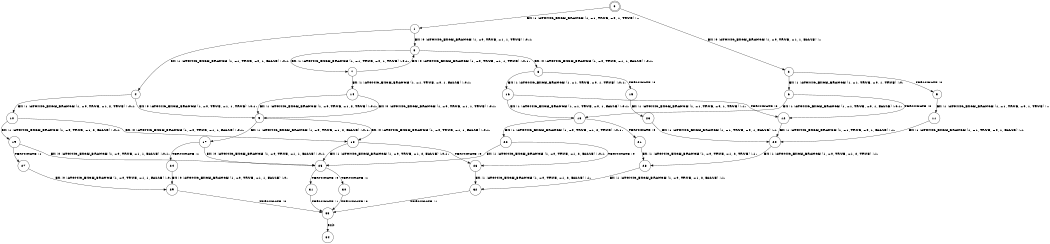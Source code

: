digraph BCG {
size = "7, 10.5";
center = TRUE;
node [shape = circle];
0 [peripheries = 2];
0 -> 1 [label = "EX !1 !ATOMIC_EXCH_BRANCH (1, +1, TRUE, +0, 1, TRUE) !::"];
0 -> 2 [label = "EX !0 !ATOMIC_EXCH_BRANCH (1, +0, TRUE, +1, 1, FALSE) !::"];
1 -> 3 [label = "EX !0 !ATOMIC_EXCH_BRANCH (1, +0, TRUE, +1, 1, TRUE) !:0:1:"];
1 -> 4 [label = "EX !1 !ATOMIC_EXCH_BRANCH (1, +1, TRUE, +0, 1, FALSE) !:0:1:"];
2 -> 5 [label = "TERMINATE !0"];
2 -> 6 [label = "EX !1 !ATOMIC_EXCH_BRANCH (1, +1, TRUE, +0, 1, TRUE) !:0:"];
3 -> 7 [label = "EX !1 !ATOMIC_EXCH_BRANCH (1, +1, TRUE, +0, 1, TRUE) !:0:1:"];
3 -> 8 [label = "EX !0 !ATOMIC_EXCH_BRANCH (1, +0, TRUE, +1, 1, FALSE) !:0:1:"];
4 -> 9 [label = "EX !0 !ATOMIC_EXCH_BRANCH (1, +0, TRUE, +1, 1, TRUE) !:0:1:"];
4 -> 10 [label = "EX !1 !ATOMIC_EXCH_BRANCH (1, +0, TRUE, +1, 2, TRUE) !:0:1:"];
5 -> 11 [label = "EX !1 !ATOMIC_EXCH_BRANCH (1, +1, TRUE, +0, 1, TRUE) !::"];
6 -> 12 [label = "TERMINATE !0"];
6 -> 13 [label = "EX !1 !ATOMIC_EXCH_BRANCH (1, +1, TRUE, +0, 1, FALSE) !:0:1:"];
7 -> 14 [label = "EX !1 !ATOMIC_EXCH_BRANCH (1, +1, TRUE, +0, 1, FALSE) !:0:1:"];
7 -> 3 [label = "EX !0 !ATOMIC_EXCH_BRANCH (1, +0, TRUE, +1, 1, TRUE) !:0:1:"];
8 -> 15 [label = "TERMINATE !0"];
8 -> 16 [label = "EX !1 !ATOMIC_EXCH_BRANCH (1, +1, TRUE, +0, 1, TRUE) !:0:1:"];
9 -> 17 [label = "EX !1 !ATOMIC_EXCH_BRANCH (1, +0, TRUE, +1, 2, FALSE) !:0:1:"];
9 -> 18 [label = "EX !0 !ATOMIC_EXCH_BRANCH (1, +0, TRUE, +1, 1, FALSE) !:0:1:"];
10 -> 18 [label = "EX !0 !ATOMIC_EXCH_BRANCH (1, +0, TRUE, +1, 1, FALSE) !:0:1:"];
10 -> 19 [label = "EX !1 !ATOMIC_EXCH_BRANCH (1, +0, TRUE, +1, 2, FALSE) !:0:1:"];
11 -> 20 [label = "EX !1 !ATOMIC_EXCH_BRANCH (1, +1, TRUE, +0, 1, FALSE) !:1:"];
12 -> 20 [label = "EX !1 !ATOMIC_EXCH_BRANCH (1, +1, TRUE, +0, 1, FALSE) !:1:"];
13 -> 21 [label = "TERMINATE !0"];
13 -> 22 [label = "EX !1 !ATOMIC_EXCH_BRANCH (1, +0, TRUE, +1, 2, TRUE) !:0:1:"];
14 -> 9 [label = "EX !1 !ATOMIC_EXCH_BRANCH (1, +0, TRUE, +1, 2, TRUE) !:0:1:"];
14 -> 9 [label = "EX !0 !ATOMIC_EXCH_BRANCH (1, +0, TRUE, +1, 1, TRUE) !:0:1:"];
15 -> 23 [label = "EX !1 !ATOMIC_EXCH_BRANCH (1, +1, TRUE, +0, 1, TRUE) !:1:"];
16 -> 12 [label = "TERMINATE !0"];
16 -> 13 [label = "EX !1 !ATOMIC_EXCH_BRANCH (1, +1, TRUE, +0, 1, FALSE) !:0:1:"];
17 -> 24 [label = "TERMINATE !1"];
17 -> 25 [label = "EX !0 !ATOMIC_EXCH_BRANCH (1, +0, TRUE, +1, 1, FALSE) !:0:1:"];
18 -> 26 [label = "TERMINATE !0"];
18 -> 25 [label = "EX !1 !ATOMIC_EXCH_BRANCH (1, +0, TRUE, +1, 2, FALSE) !:0:1:"];
19 -> 27 [label = "TERMINATE !1"];
19 -> 25 [label = "EX !0 !ATOMIC_EXCH_BRANCH (1, +0, TRUE, +1, 1, FALSE) !:0:1:"];
20 -> 28 [label = "EX !1 !ATOMIC_EXCH_BRANCH (1, +0, TRUE, +1, 2, TRUE) !:1:"];
21 -> 28 [label = "EX !1 !ATOMIC_EXCH_BRANCH (1, +0, TRUE, +1, 2, TRUE) !:1:"];
22 -> 26 [label = "TERMINATE !0"];
22 -> 25 [label = "EX !1 !ATOMIC_EXCH_BRANCH (1, +0, TRUE, +1, 2, FALSE) !:0:1:"];
23 -> 20 [label = "EX !1 !ATOMIC_EXCH_BRANCH (1, +1, TRUE, +0, 1, FALSE) !:1:"];
24 -> 29 [label = "EX !0 !ATOMIC_EXCH_BRANCH (1, +0, TRUE, +1, 1, FALSE) !:0:"];
25 -> 30 [label = "TERMINATE !1"];
25 -> 31 [label = "TERMINATE !0"];
26 -> 32 [label = "EX !1 !ATOMIC_EXCH_BRANCH (1, +0, TRUE, +1, 2, FALSE) !:1:"];
27 -> 29 [label = "EX !0 !ATOMIC_EXCH_BRANCH (1, +0, TRUE, +1, 1, FALSE) !:0:"];
28 -> 32 [label = "EX !1 !ATOMIC_EXCH_BRANCH (1, +0, TRUE, +1, 2, FALSE) !:1:"];
29 -> 33 [label = "TERMINATE !0"];
30 -> 33 [label = "TERMINATE !0"];
31 -> 33 [label = "TERMINATE !1"];
32 -> 33 [label = "TERMINATE !1"];
33 -> 34 [label = "exit"];
}
